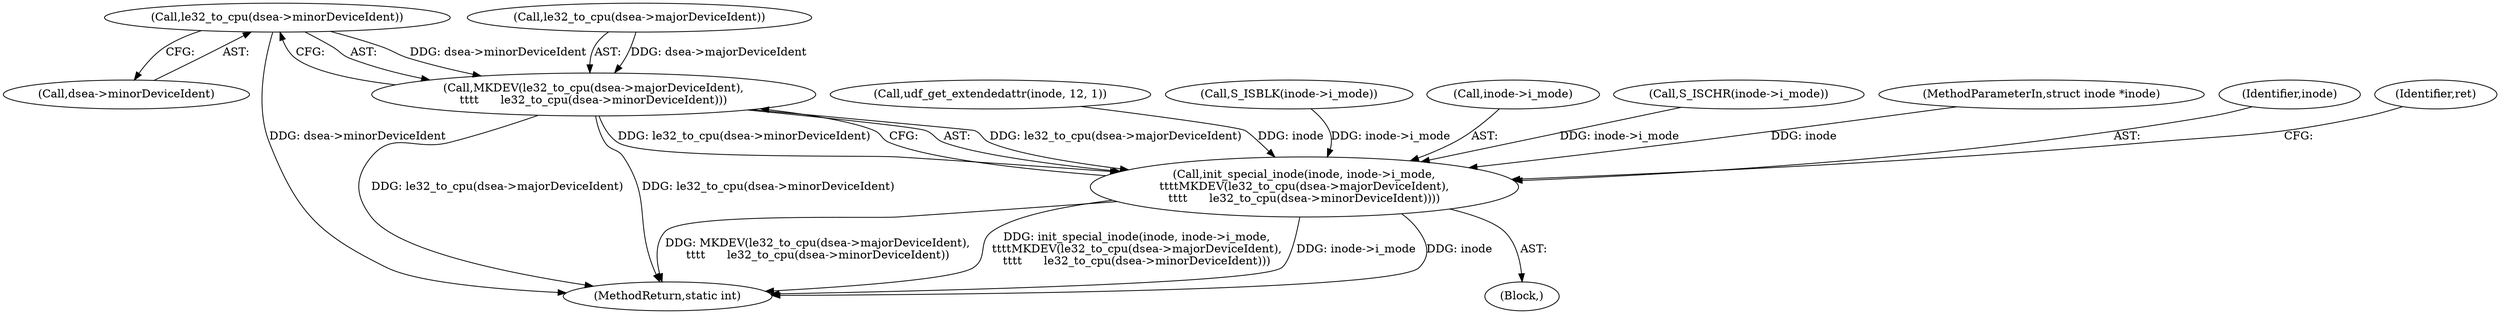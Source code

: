 digraph "0_linux_e159332b9af4b04d882dbcfe1bb0117f0a6d4b58@pointer" {
"1001212" [label="(Call,le32_to_cpu(dsea->minorDeviceIdent))"];
"1001207" [label="(Call,MKDEV(le32_to_cpu(dsea->majorDeviceIdent),\n\t\t\t\t      le32_to_cpu(dsea->minorDeviceIdent)))"];
"1001202" [label="(Call,init_special_inode(inode, inode->i_mode,\n\t\t\t\tMKDEV(le32_to_cpu(dsea->majorDeviceIdent),\n\t\t\t\t      le32_to_cpu(dsea->minorDeviceIdent))))"];
"1001195" [label="(Call,udf_get_extendedattr(inode, 12, 1))"];
"1001185" [label="(Call,S_ISBLK(inode->i_mode))"];
"1001204" [label="(Call,inode->i_mode)"];
"1001181" [label="(Call,S_ISCHR(inode->i_mode))"];
"1001202" [label="(Call,init_special_inode(inode, inode->i_mode,\n\t\t\t\tMKDEV(le32_to_cpu(dsea->majorDeviceIdent),\n\t\t\t\t      le32_to_cpu(dsea->minorDeviceIdent))))"];
"1001213" [label="(Call,dsea->minorDeviceIdent)"];
"1001208" [label="(Call,le32_to_cpu(dsea->majorDeviceIdent))"];
"1000107" [label="(MethodParameterIn,struct inode *inode)"];
"1001203" [label="(Identifier,inode)"];
"1001212" [label="(Call,le32_to_cpu(dsea->minorDeviceIdent))"];
"1001219" [label="(Identifier,ret)"];
"1001226" [label="(MethodReturn,static int)"];
"1001207" [label="(Call,MKDEV(le32_to_cpu(dsea->majorDeviceIdent),\n\t\t\t\t      le32_to_cpu(dsea->minorDeviceIdent)))"];
"1001201" [label="(Block,)"];
"1001212" -> "1001207"  [label="AST: "];
"1001212" -> "1001213"  [label="CFG: "];
"1001213" -> "1001212"  [label="AST: "];
"1001207" -> "1001212"  [label="CFG: "];
"1001212" -> "1001226"  [label="DDG: dsea->minorDeviceIdent"];
"1001212" -> "1001207"  [label="DDG: dsea->minorDeviceIdent"];
"1001207" -> "1001202"  [label="AST: "];
"1001208" -> "1001207"  [label="AST: "];
"1001202" -> "1001207"  [label="CFG: "];
"1001207" -> "1001226"  [label="DDG: le32_to_cpu(dsea->majorDeviceIdent)"];
"1001207" -> "1001226"  [label="DDG: le32_to_cpu(dsea->minorDeviceIdent)"];
"1001207" -> "1001202"  [label="DDG: le32_to_cpu(dsea->majorDeviceIdent)"];
"1001207" -> "1001202"  [label="DDG: le32_to_cpu(dsea->minorDeviceIdent)"];
"1001208" -> "1001207"  [label="DDG: dsea->majorDeviceIdent"];
"1001202" -> "1001201"  [label="AST: "];
"1001203" -> "1001202"  [label="AST: "];
"1001204" -> "1001202"  [label="AST: "];
"1001219" -> "1001202"  [label="CFG: "];
"1001202" -> "1001226"  [label="DDG: init_special_inode(inode, inode->i_mode,\n\t\t\t\tMKDEV(le32_to_cpu(dsea->majorDeviceIdent),\n\t\t\t\t      le32_to_cpu(dsea->minorDeviceIdent)))"];
"1001202" -> "1001226"  [label="DDG: inode->i_mode"];
"1001202" -> "1001226"  [label="DDG: inode"];
"1001202" -> "1001226"  [label="DDG: MKDEV(le32_to_cpu(dsea->majorDeviceIdent),\n\t\t\t\t      le32_to_cpu(dsea->minorDeviceIdent))"];
"1001195" -> "1001202"  [label="DDG: inode"];
"1000107" -> "1001202"  [label="DDG: inode"];
"1001185" -> "1001202"  [label="DDG: inode->i_mode"];
"1001181" -> "1001202"  [label="DDG: inode->i_mode"];
}
